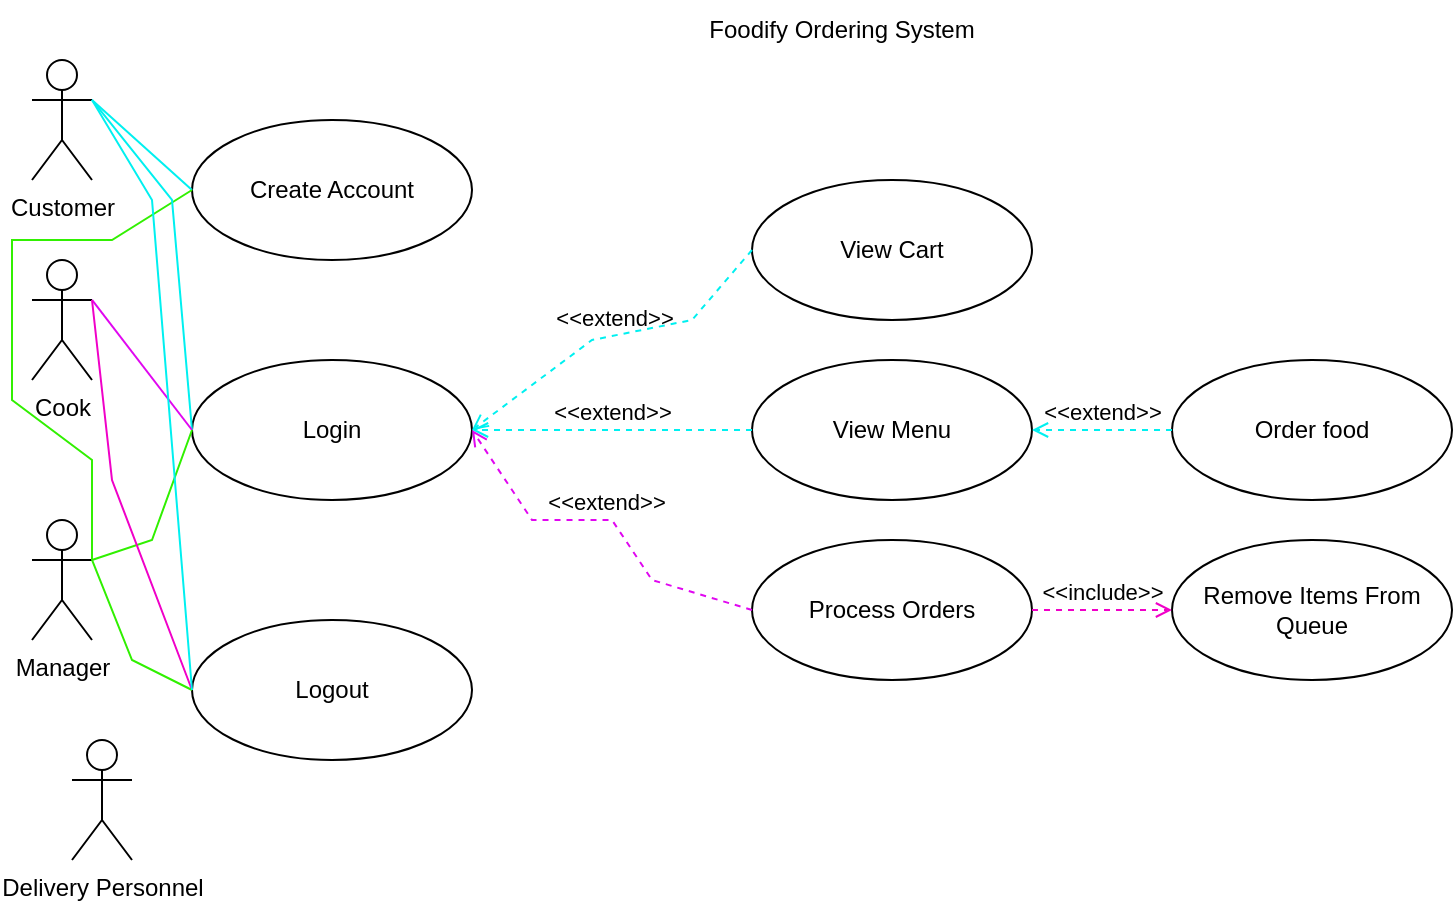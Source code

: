 <mxfile version="20.5.3" type="device"><diagram id="_RaD90HXF0HznXh9HgCl" name="Page-1"><mxGraphModel dx="1363" dy="629" grid="1" gridSize="10" guides="1" tooltips="1" connect="1" arrows="1" fold="1" page="1" pageScale="1" pageWidth="850" pageHeight="1100" math="0" shadow="0"><root><mxCell id="0"/><mxCell id="1" parent="0"/><mxCell id="mhaaDy4G4l0iE4S4q3d_-1" value="Customer" style="shape=umlActor;verticalLabelPosition=bottom;verticalAlign=top;html=1;" parent="1" vertex="1"><mxGeometry x="20" y="110" width="30" height="60" as="geometry"/></mxCell><mxCell id="mhaaDy4G4l0iE4S4q3d_-2" value="Cook" style="shape=umlActor;verticalLabelPosition=bottom;verticalAlign=top;html=1;" parent="1" vertex="1"><mxGeometry x="20" y="210" width="30" height="60" as="geometry"/></mxCell><mxCell id="mhaaDy4G4l0iE4S4q3d_-3" value="Foodify Ordering System" style="text;html=1;strokeColor=none;fillColor=none;align=center;verticalAlign=middle;whiteSpace=wrap;rounded=0;" parent="1" vertex="1"><mxGeometry x="250" y="80" width="350" height="30" as="geometry"/></mxCell><mxCell id="mhaaDy4G4l0iE4S4q3d_-4" value="Delivery Personnel" style="shape=umlActor;verticalLabelPosition=bottom;verticalAlign=top;html=1;outlineConnect=0;" parent="1" vertex="1"><mxGeometry x="40" y="450" width="30" height="60" as="geometry"/></mxCell><mxCell id="mhaaDy4G4l0iE4S4q3d_-5" value="Manager" style="shape=umlActor;verticalLabelPosition=bottom;verticalAlign=top;html=1;outlineConnect=0;" parent="1" vertex="1"><mxGeometry x="20" y="340" width="30" height="60" as="geometry"/></mxCell><mxCell id="mhaaDy4G4l0iE4S4q3d_-6" value="Order food" style="ellipse;whiteSpace=wrap;html=1;" parent="1" vertex="1"><mxGeometry x="590" y="260" width="140" height="70" as="geometry"/></mxCell><mxCell id="mhaaDy4G4l0iE4S4q3d_-7" value="Login" style="ellipse;whiteSpace=wrap;html=1;" parent="1" vertex="1"><mxGeometry x="100" y="260" width="140" height="70" as="geometry"/></mxCell><mxCell id="mhaaDy4G4l0iE4S4q3d_-8" value="View Cart" style="ellipse;whiteSpace=wrap;html=1;" parent="1" vertex="1"><mxGeometry x="380" y="170" width="140" height="70" as="geometry"/></mxCell><mxCell id="mhaaDy4G4l0iE4S4q3d_-9" value="Logout" style="ellipse;whiteSpace=wrap;html=1;" parent="1" vertex="1"><mxGeometry x="100" y="390" width="140" height="70" as="geometry"/></mxCell><mxCell id="mhaaDy4G4l0iE4S4q3d_-10" value="Create Account" style="ellipse;whiteSpace=wrap;html=1;" parent="1" vertex="1"><mxGeometry x="100" y="140" width="140" height="70" as="geometry"/></mxCell><mxCell id="mhaaDy4G4l0iE4S4q3d_-11" value="Process Orders" style="ellipse;whiteSpace=wrap;html=1;" parent="1" vertex="1"><mxGeometry x="380" y="350" width="140" height="70" as="geometry"/></mxCell><mxCell id="mhaaDy4G4l0iE4S4q3d_-12" value="View Menu" style="ellipse;whiteSpace=wrap;html=1;" parent="1" vertex="1"><mxGeometry x="380" y="260" width="140" height="70" as="geometry"/></mxCell><mxCell id="mhaaDy4G4l0iE4S4q3d_-27" value="Remove Items From Queue" style="ellipse;whiteSpace=wrap;html=1;" parent="1" vertex="1"><mxGeometry x="590" y="350" width="140" height="70" as="geometry"/></mxCell><mxCell id="3s8wQm2FGLh_zmmYqs9M-5" value="&amp;lt;&amp;lt;extend&amp;gt;&amp;gt;" style="html=1;verticalAlign=bottom;labelBackgroundColor=none;endArrow=open;endFill=0;dashed=1;rounded=0;strokeColor=#00F0F0;entryX=1;entryY=0.5;entryDx=0;entryDy=0;exitX=0;exitY=0.5;exitDx=0;exitDy=0;" edge="1" parent="1" source="mhaaDy4G4l0iE4S4q3d_-12" target="mhaaDy4G4l0iE4S4q3d_-7"><mxGeometry width="160" relative="1" as="geometry"><mxPoint x="720" y="120" as="sourcePoint"/><mxPoint x="810" y="490" as="targetPoint"/><Array as="points"/></mxGeometry></mxCell><mxCell id="3s8wQm2FGLh_zmmYqs9M-7" value="&amp;lt;&amp;lt;extend&amp;gt;&amp;gt;" style="html=1;verticalAlign=bottom;labelBackgroundColor=none;endArrow=open;endFill=0;dashed=1;rounded=0;strokeColor=#E007F0;exitX=0;exitY=0.5;exitDx=0;exitDy=0;entryX=1;entryY=0.5;entryDx=0;entryDy=0;" edge="1" parent="1" source="mhaaDy4G4l0iE4S4q3d_-11" target="mhaaDy4G4l0iE4S4q3d_-7"><mxGeometry width="160" relative="1" as="geometry"><mxPoint x="710.0" y="635" as="sourcePoint"/><mxPoint x="490" y="170" as="targetPoint"/><Array as="points"><mxPoint x="330" y="370"/><mxPoint x="310" y="340"/><mxPoint x="270" y="340"/></Array></mxGeometry></mxCell><mxCell id="3s8wQm2FGLh_zmmYqs9M-13" value="" style="endArrow=none;html=1;rounded=0;strokeColor=#00F0F0;exitX=1;exitY=0.333;exitDx=0;exitDy=0;exitPerimeter=0;entryX=0;entryY=0.5;entryDx=0;entryDy=0;" edge="1" parent="1" source="mhaaDy4G4l0iE4S4q3d_-1" target="mhaaDy4G4l0iE4S4q3d_-10"><mxGeometry width="50" height="50" relative="1" as="geometry"><mxPoint x="110" y="340" as="sourcePoint"/><mxPoint x="160" y="290" as="targetPoint"/></mxGeometry></mxCell><mxCell id="3s8wQm2FGLh_zmmYqs9M-14" value="" style="endArrow=none;html=1;rounded=0;strokeColor=#32F002;exitX=1;exitY=0.333;exitDx=0;exitDy=0;exitPerimeter=0;entryX=0;entryY=0.5;entryDx=0;entryDy=0;" edge="1" parent="1" source="mhaaDy4G4l0iE4S4q3d_-5" target="mhaaDy4G4l0iE4S4q3d_-10"><mxGeometry width="50" height="50" relative="1" as="geometry"><mxPoint x="120" y="350" as="sourcePoint"/><mxPoint x="170" y="300" as="targetPoint"/><Array as="points"><mxPoint x="50" y="310"/><mxPoint x="10" y="280"/><mxPoint x="10" y="200"/><mxPoint x="60" y="200"/></Array></mxGeometry></mxCell><mxCell id="3s8wQm2FGLh_zmmYqs9M-15" value="" style="endArrow=none;html=1;rounded=0;strokeColor=#00F0F0;exitX=1;exitY=0.333;exitDx=0;exitDy=0;exitPerimeter=0;entryX=0;entryY=0.5;entryDx=0;entryDy=0;" edge="1" parent="1" source="mhaaDy4G4l0iE4S4q3d_-1" target="mhaaDy4G4l0iE4S4q3d_-7"><mxGeometry width="50" height="50" relative="1" as="geometry"><mxPoint x="130" y="360" as="sourcePoint"/><mxPoint x="180" y="310" as="targetPoint"/><Array as="points"><mxPoint x="90" y="180"/></Array></mxGeometry></mxCell><mxCell id="3s8wQm2FGLh_zmmYqs9M-16" value="" style="endArrow=none;html=1;rounded=0;strokeColor=#E007F0;exitX=1;exitY=0.333;exitDx=0;exitDy=0;exitPerimeter=0;entryX=0;entryY=0.5;entryDx=0;entryDy=0;" edge="1" parent="1" source="mhaaDy4G4l0iE4S4q3d_-2" target="mhaaDy4G4l0iE4S4q3d_-7"><mxGeometry width="50" height="50" relative="1" as="geometry"><mxPoint x="140" y="370" as="sourcePoint"/><mxPoint x="190" y="320" as="targetPoint"/></mxGeometry></mxCell><mxCell id="3s8wQm2FGLh_zmmYqs9M-17" value="" style="endArrow=none;html=1;rounded=0;strokeColor=#30F000;exitX=1;exitY=0.333;exitDx=0;exitDy=0;exitPerimeter=0;entryX=0;entryY=0.5;entryDx=0;entryDy=0;" edge="1" parent="1" source="mhaaDy4G4l0iE4S4q3d_-5" target="mhaaDy4G4l0iE4S4q3d_-7"><mxGeometry width="50" height="50" relative="1" as="geometry"><mxPoint x="150" y="380" as="sourcePoint"/><mxPoint x="200" y="330" as="targetPoint"/><Array as="points"><mxPoint x="80" y="350"/></Array></mxGeometry></mxCell><mxCell id="3s8wQm2FGLh_zmmYqs9M-18" value="&amp;lt;&amp;lt;extend&amp;gt;&amp;gt;" style="html=1;verticalAlign=bottom;labelBackgroundColor=none;endArrow=open;endFill=0;dashed=1;rounded=0;strokeColor=#00F0F0;exitX=0;exitY=0.5;exitDx=0;exitDy=0;entryX=1;entryY=0.5;entryDx=0;entryDy=0;" edge="1" parent="1" source="mhaaDy4G4l0iE4S4q3d_-8" target="mhaaDy4G4l0iE4S4q3d_-7"><mxGeometry width="160" relative="1" as="geometry"><mxPoint x="400" y="80" as="sourcePoint"/><mxPoint x="560" y="80" as="targetPoint"/><Array as="points"><mxPoint x="350" y="240"/><mxPoint x="300" y="250"/></Array></mxGeometry></mxCell><mxCell id="3s8wQm2FGLh_zmmYqs9M-19" value="&amp;lt;&amp;lt;include&amp;gt;&amp;gt;" style="html=1;verticalAlign=bottom;labelBackgroundColor=none;endArrow=open;endFill=0;dashed=1;rounded=0;strokeColor=#F000C8;exitX=1;exitY=0.5;exitDx=0;exitDy=0;entryX=0;entryY=0.5;entryDx=0;entryDy=0;" edge="1" parent="1" source="mhaaDy4G4l0iE4S4q3d_-11" target="mhaaDy4G4l0iE4S4q3d_-27"><mxGeometry width="160" relative="1" as="geometry"><mxPoint x="600" y="240.0" as="sourcePoint"/><mxPoint x="760" y="240.0" as="targetPoint"/></mxGeometry></mxCell><mxCell id="3s8wQm2FGLh_zmmYqs9M-20" value="&amp;lt;&amp;lt;extend&amp;gt;&amp;gt;" style="html=1;verticalAlign=bottom;labelBackgroundColor=none;endArrow=open;endFill=0;dashed=1;rounded=0;strokeColor=#00F0F0;entryX=1;entryY=0.5;entryDx=0;entryDy=0;exitX=0;exitY=0.5;exitDx=0;exitDy=0;" edge="1" parent="1" source="mhaaDy4G4l0iE4S4q3d_-6" target="mhaaDy4G4l0iE4S4q3d_-12"><mxGeometry width="160" relative="1" as="geometry"><mxPoint x="510" y="80" as="sourcePoint"/><mxPoint x="670" y="80" as="targetPoint"/></mxGeometry></mxCell><mxCell id="3s8wQm2FGLh_zmmYqs9M-21" value="" style="endArrow=none;html=1;rounded=0;strokeColor=#F000C8;entryX=0;entryY=0.5;entryDx=0;entryDy=0;" edge="1" parent="1" target="mhaaDy4G4l0iE4S4q3d_-9"><mxGeometry width="50" height="50" relative="1" as="geometry"><mxPoint x="50" y="230" as="sourcePoint"/><mxPoint x="340.0" y="145" as="targetPoint"/><Array as="points"><mxPoint x="60" y="320"/></Array></mxGeometry></mxCell><mxCell id="3s8wQm2FGLh_zmmYqs9M-22" value="" style="endArrow=none;html=1;rounded=0;strokeColor=#30F000;exitX=1;exitY=0.333;exitDx=0;exitDy=0;exitPerimeter=0;entryX=0;entryY=0.5;entryDx=0;entryDy=0;" edge="1" parent="1" source="mhaaDy4G4l0iE4S4q3d_-5" target="mhaaDy4G4l0iE4S4q3d_-9"><mxGeometry width="50" height="50" relative="1" as="geometry"><mxPoint x="320" y="70" as="sourcePoint"/><mxPoint x="370.0" y="115" as="targetPoint"/><Array as="points"><mxPoint x="70" y="410"/></Array></mxGeometry></mxCell><mxCell id="3s8wQm2FGLh_zmmYqs9M-23" value="" style="endArrow=none;html=1;rounded=0;strokeColor=#00F0F0;exitX=1;exitY=0.333;exitDx=0;exitDy=0;exitPerimeter=0;entryX=0;entryY=0.5;entryDx=0;entryDy=0;" edge="1" parent="1" source="mhaaDy4G4l0iE4S4q3d_-1" target="mhaaDy4G4l0iE4S4q3d_-9"><mxGeometry width="50" height="50" relative="1" as="geometry"><mxPoint x="380" y="65" as="sourcePoint"/><mxPoint x="430.0" y="110" as="targetPoint"/><Array as="points"><mxPoint x="80" y="180"/></Array></mxGeometry></mxCell></root></mxGraphModel></diagram></mxfile>